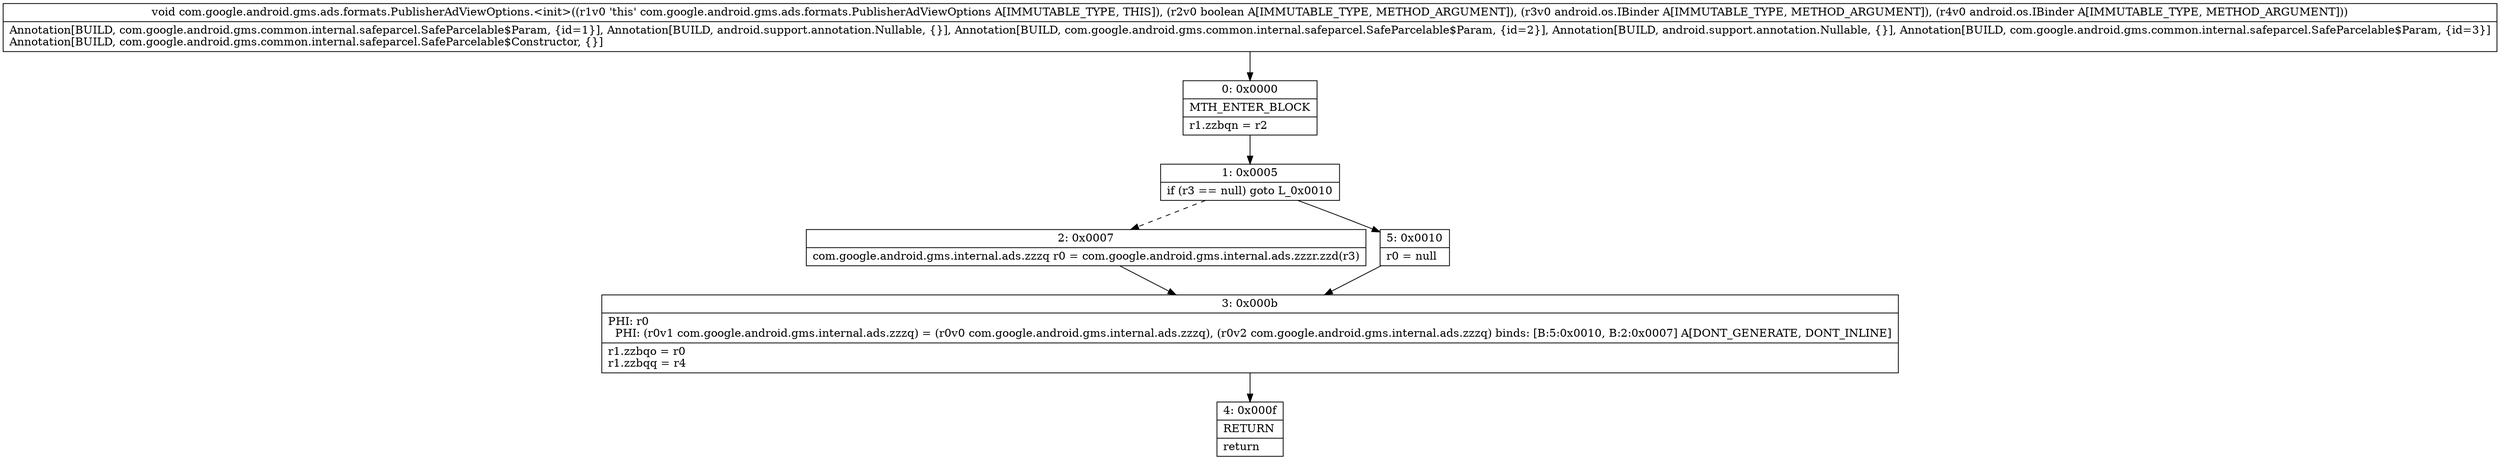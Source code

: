 digraph "CFG forcom.google.android.gms.ads.formats.PublisherAdViewOptions.\<init\>(ZLandroid\/os\/IBinder;Landroid\/os\/IBinder;)V" {
Node_0 [shape=record,label="{0\:\ 0x0000|MTH_ENTER_BLOCK\l|r1.zzbqn = r2\l}"];
Node_1 [shape=record,label="{1\:\ 0x0005|if (r3 == null) goto L_0x0010\l}"];
Node_2 [shape=record,label="{2\:\ 0x0007|com.google.android.gms.internal.ads.zzzq r0 = com.google.android.gms.internal.ads.zzzr.zzd(r3)\l}"];
Node_3 [shape=record,label="{3\:\ 0x000b|PHI: r0 \l  PHI: (r0v1 com.google.android.gms.internal.ads.zzzq) = (r0v0 com.google.android.gms.internal.ads.zzzq), (r0v2 com.google.android.gms.internal.ads.zzzq) binds: [B:5:0x0010, B:2:0x0007] A[DONT_GENERATE, DONT_INLINE]\l|r1.zzbqo = r0\lr1.zzbqq = r4\l}"];
Node_4 [shape=record,label="{4\:\ 0x000f|RETURN\l|return\l}"];
Node_5 [shape=record,label="{5\:\ 0x0010|r0 = null\l}"];
MethodNode[shape=record,label="{void com.google.android.gms.ads.formats.PublisherAdViewOptions.\<init\>((r1v0 'this' com.google.android.gms.ads.formats.PublisherAdViewOptions A[IMMUTABLE_TYPE, THIS]), (r2v0 boolean A[IMMUTABLE_TYPE, METHOD_ARGUMENT]), (r3v0 android.os.IBinder A[IMMUTABLE_TYPE, METHOD_ARGUMENT]), (r4v0 android.os.IBinder A[IMMUTABLE_TYPE, METHOD_ARGUMENT]))  | Annotation[BUILD, com.google.android.gms.common.internal.safeparcel.SafeParcelable$Param, \{id=1\}], Annotation[BUILD, android.support.annotation.Nullable, \{\}], Annotation[BUILD, com.google.android.gms.common.internal.safeparcel.SafeParcelable$Param, \{id=2\}], Annotation[BUILD, android.support.annotation.Nullable, \{\}], Annotation[BUILD, com.google.android.gms.common.internal.safeparcel.SafeParcelable$Param, \{id=3\}]\lAnnotation[BUILD, com.google.android.gms.common.internal.safeparcel.SafeParcelable$Constructor, \{\}]\l}"];
MethodNode -> Node_0;
Node_0 -> Node_1;
Node_1 -> Node_2[style=dashed];
Node_1 -> Node_5;
Node_2 -> Node_3;
Node_3 -> Node_4;
Node_5 -> Node_3;
}

